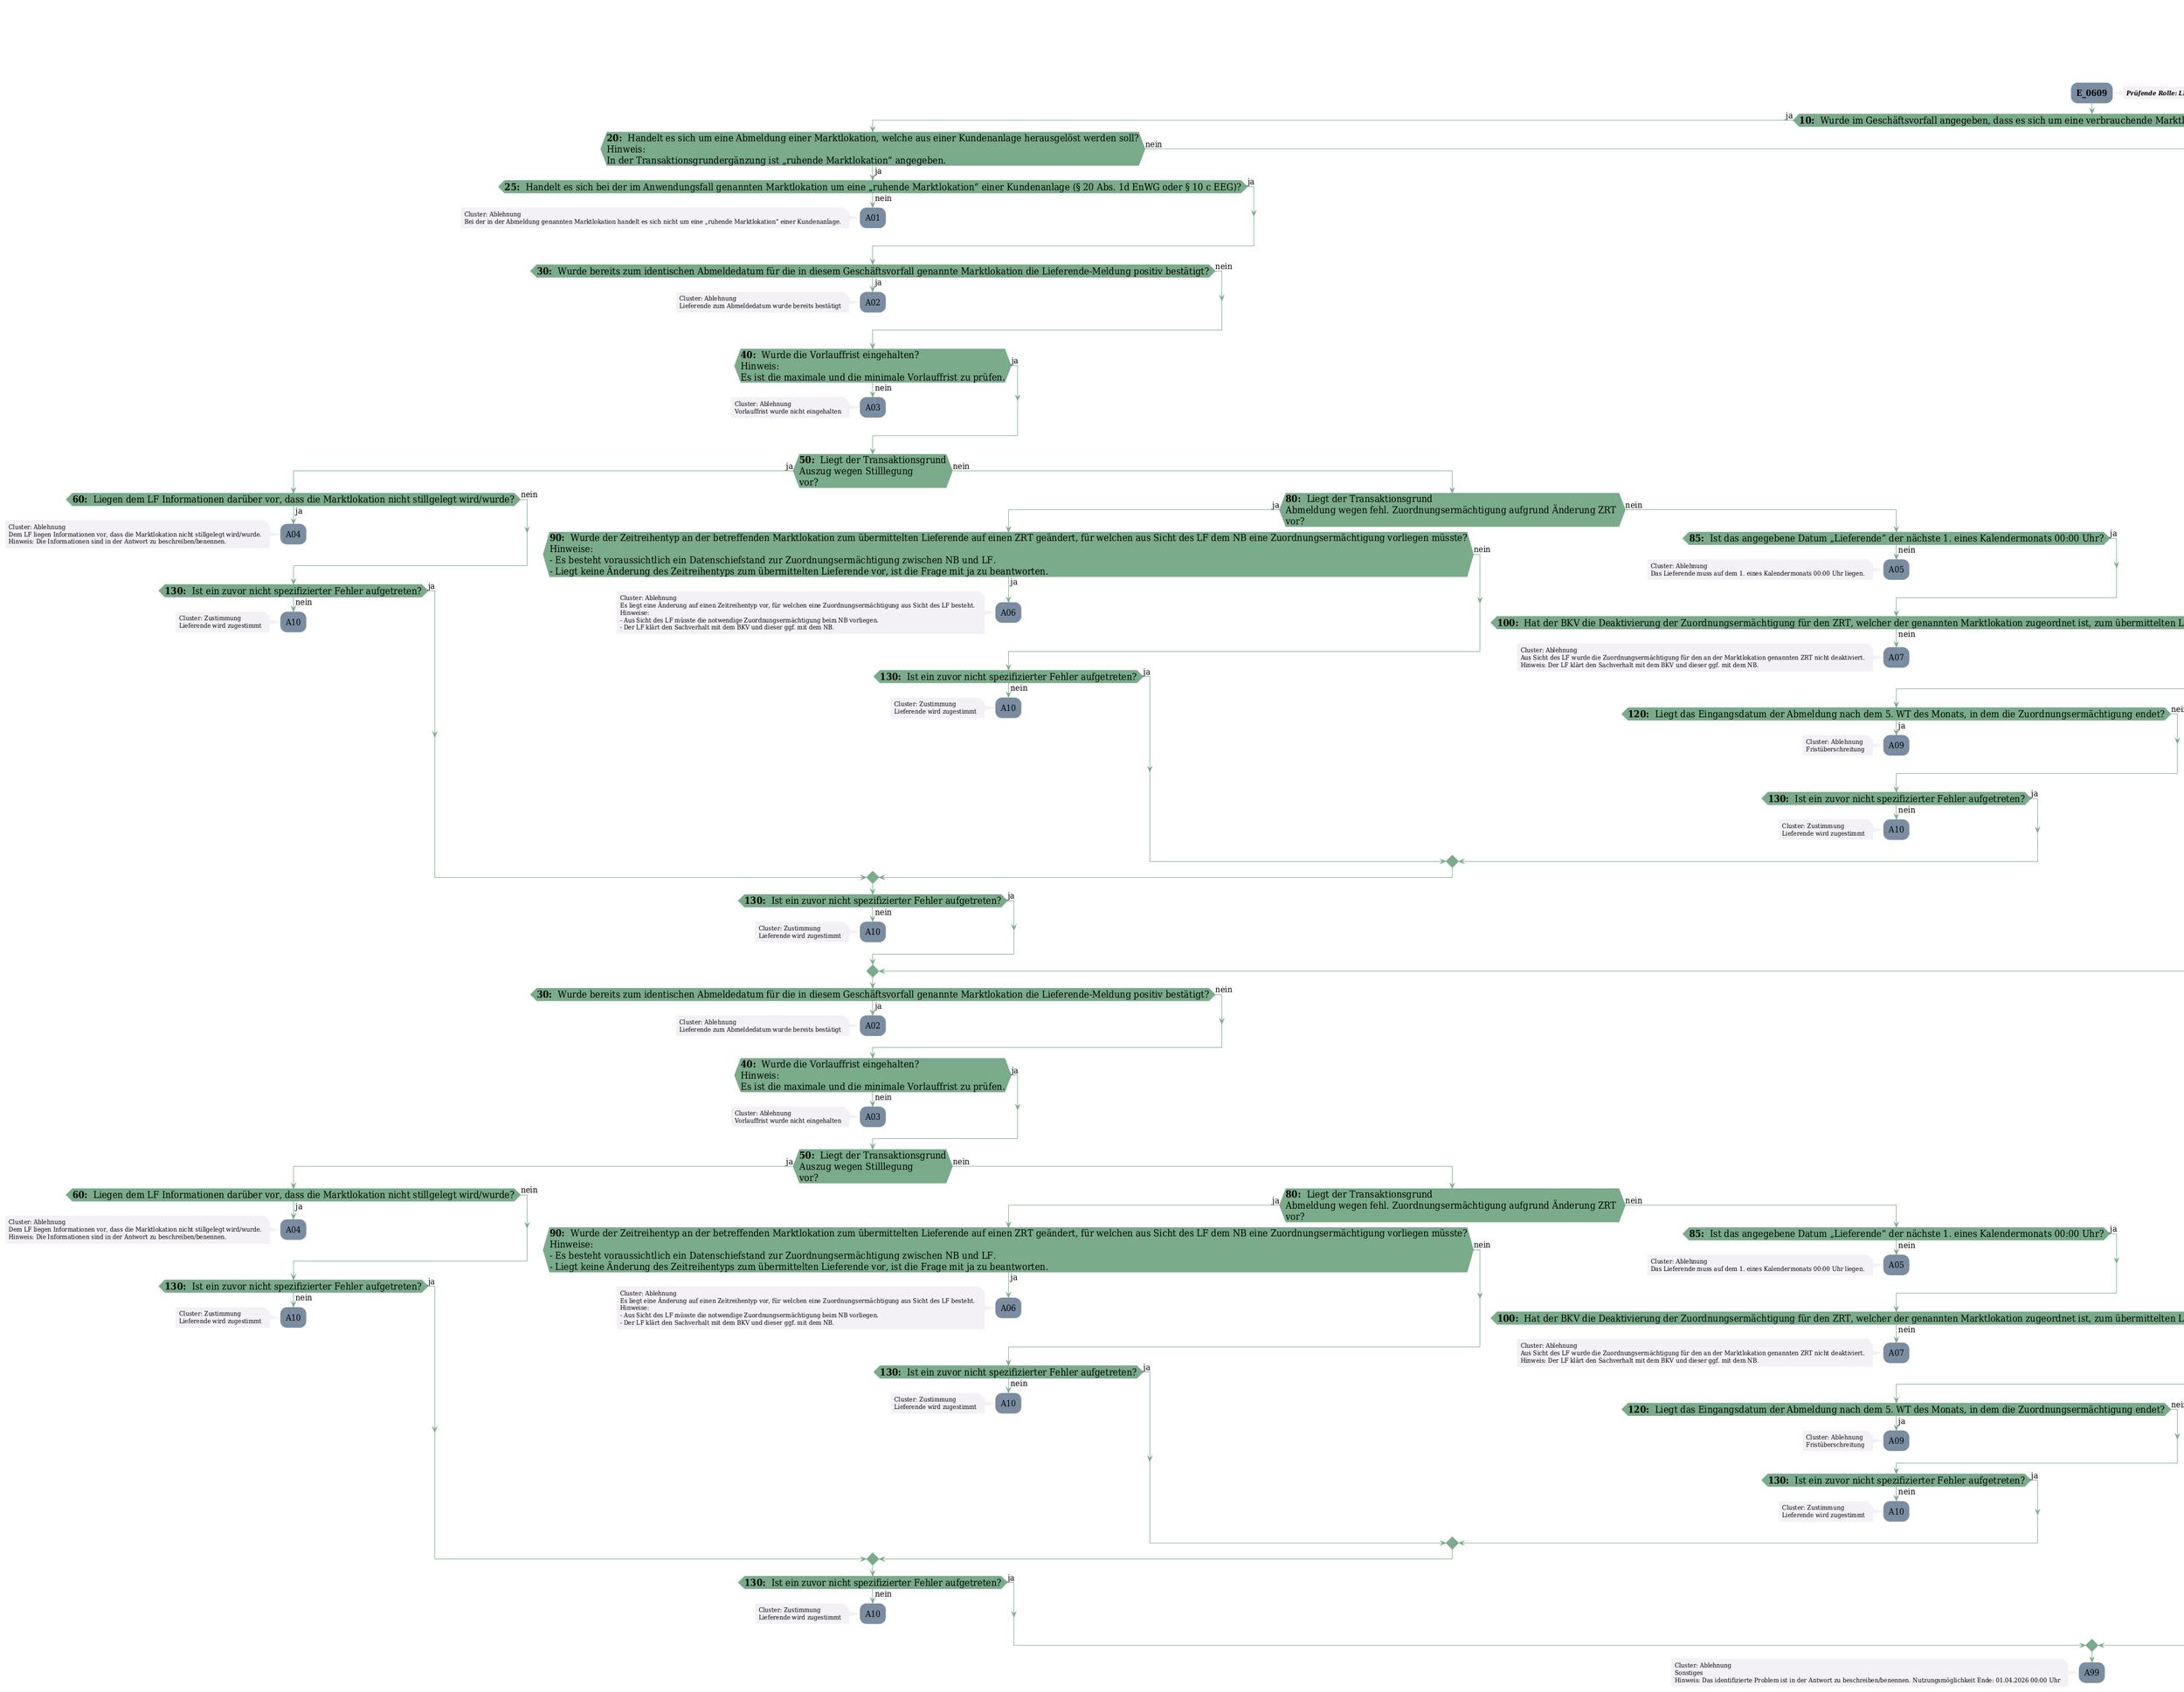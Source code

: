 @startuml
skinparam Shadowing false
skinparam NoteBorderColor #f3f1f6
skinparam NoteBackgroundColor #f3f1f6
skinparam NoteFontSize 12
skinparam ActivityBorderColor none
skinparam ActivityBackgroundColor #7a8da1
skinparam ActivityFontSize 16
skinparam ArrowColor #7aab8a
skinparam ArrowFontSize 16
skinparam ActivityDiamondBackgroundColor #7aab8a
skinparam ActivityDiamondBorderColor #7aab8a
skinparam ActivityDiamondFontSize 18
skinparam defaultFontName DejaVu Serif Condensed
skinparam ActivityEndColor #669580

header
<b>FV2210
2022-12-12
endheader

title
GPKE

6.4.1: AD: Lieferende von NB an LF



end title
:<b>E_0609</b>;
note right
<b><i>Prüfende Rolle: LF
end note

if (<b>10: </b> Wurde im Geschäftsvorfall angegeben, dass es sich um eine verbrauchende Marktlokation oder ruhende Marktlokation handelt?) then (ja)
    if (<b>20: </b> Handelt es sich um eine Abmeldung einer Marktlokation, welche aus einer Kundenanlage herausgelöst werden soll?
Hinweis: 
In der Transaktionsgrundergänzung ist „ruhende Marktlokation“ angegeben.) then (ja)
        if (<b>25: </b> Handelt es sich bei der im Anwendungsfall genannten Marktlokation um eine „ruhende Marktlokation“ einer Kundenanlage (§ 20 Abs. 1d EnWG oder § 10 c EEG&#41;?) then (ja)
        else (nein)
            :A01;
            note left
                Cluster: Ablehnung
                Bei der in der Abmeldung genannten Marktlokation handelt es sich nicht um eine „ruhende Marktlokation“ einer Kundenanlage.
            endnote
            kill;
        endif
        if (<b>30: </b> Wurde bereits zum identischen Abmeldedatum für die in diesem Geschäftsvorfall genannte Marktlokation die Lieferende-Meldung positiv bestätigt?) then (ja)
            :A02;
            note left
                Cluster: Ablehnung
                Lieferende zum Abmeldedatum wurde bereits bestätigt
            endnote
            kill;
        else (nein)
        endif
        if (<b>40: </b> Wurde die Vorlauffrist eingehalten?
Hinweis: 
Es ist die maximale und die minimale Vorlauffrist zu prüfen.) then (ja)
        else (nein)
            :A03;
            note left
                Cluster: Ablehnung
                Vorlauffrist wurde nicht eingehalten
            endnote
            kill;
        endif
        if (<b>50: </b> Liegt der Transaktionsgrund
Auszug wegen Stilllegung
vor?) then (ja)
            if (<b>60: </b> Liegen dem LF Informationen darüber vor, dass die Marktlokation nicht stillgelegt wird/wurde?) then (ja)
                :A04;
                note left
                    Cluster: Ablehnung
                    Dem LF liegen Informationen vor, dass die Marktlokation nicht stillgelegt wird/wurde.
                    Hinweis: Die Informationen sind in der Antwort zu beschreiben/benennen.
                endnote
                kill;
            else (nein)
            endif
            if (<b>130: </b> Ist ein zuvor nicht spezifizierter Fehler aufgetreten?) then (ja)
            else (nein)
                :A10;
                note left
                    Cluster: Zustimmung
                    Lieferende wird zugestimmt
                endnote
                kill;
            endif
        else (nein)
            if (<b>80: </b> Liegt der Transaktionsgrund 
Abmeldung wegen fehl. Zuordnungsermächtigung aufgrund Änderung ZRT 
vor?) then (ja)
                if (<b>90: </b> Wurde der Zeitreihentyp an der betreffenden Marktlokation zum übermittelten Lieferende auf einen ZRT geändert, für welchen aus Sicht des LF dem NB eine Zuordnungsermächtigung vorliegen müsste?
Hinweise: 
- Es besteht voraussichtlich ein Datenschiefstand zur Zuordnungsermächtigung zwischen NB und LF.
- Liegt keine Änderung des Zeitreihentyps zum übermittelten Lieferende vor, ist die Frage mit ja zu beantworten.) then (ja)
                    :A06;
                    note left
                        Cluster: Ablehnung
                        Es liegt eine Änderung auf einen Zeitreihentyp vor, für welchen eine Zuordnungsermächtigung aus Sicht des LF besteht. 
                        Hinweise:
                        - Aus Sicht des LF müsste die notwendige Zuordnungsermächtigung beim NB vorliegen.
                        - Der LF klärt den Sachverhalt mit dem BKV und dieser ggf. mit dem NB.
                    endnote
                    kill;
                else (nein)
                endif
                if (<b>130: </b> Ist ein zuvor nicht spezifizierter Fehler aufgetreten?) then (ja)
                else (nein)
                    :A10;
                    note left
                        Cluster: Zustimmung
                        Lieferende wird zugestimmt
                    endnote
                    kill;
                endif
            else (nein)
                if (<b>85: </b> Ist das angegebene Datum „Lieferende“ der nächste 1. eines Kalendermonats 00:00 Uhr?) then (ja)
                else (nein)
                    :A05;
                    note left
                        Cluster: Ablehnung
                        Das Lieferende muss auf dem 1. eines Kalendermonats 00:00 Uhr liegen.
                    endnote
                    kill;
                endif
                if (<b>100: </b> Hat der BKV die Deaktivierung der Zuordnungsermächtigung für den ZRT, welcher der genannten Marktlokation zugeordnet ist, zum übermittelten Lieferende vorgenommen?) then (ja)
                else (nein)
                    :A07;
                    note left
                        Cluster: Ablehnung
                        Aus Sicht des LF wurde die Zuordnungsermächtigung für den an der Marktlokation genannten ZRT nicht deaktiviert.
                        Hinweis: Der LF klärt den Sachverhalt mit dem BKV und dieser ggf. mit dem NB.
                    endnote
                    kill;
                endif
                if (<b>120: </b> Liegt das Eingangsdatum der Abmeldung nach dem 5. WT des Monats, in dem die Zuordnungsermächtigung endet?) then (ja)
                    :A09;
                    note left
                        Cluster: Ablehnung 
                        Fristüberschreitung
                    endnote
                    kill;
                else (nein)
                endif
                if (<b>130: </b> Ist ein zuvor nicht spezifizierter Fehler aufgetreten?) then (ja)
                else (nein)
                    :A10;
                    note left
                        Cluster: Zustimmung
                        Lieferende wird zugestimmt
                    endnote
                    kill;
                endif
            endif
        endif
        if (<b>130: </b> Ist ein zuvor nicht spezifizierter Fehler aufgetreten?) then (ja)
        else (nein)
            :A10;
            note left
                Cluster: Zustimmung
                Lieferende wird zugestimmt
            endnote
            kill;
        endif
    else (nein)
    endif
    if (<b>30: </b> Wurde bereits zum identischen Abmeldedatum für die in diesem Geschäftsvorfall genannte Marktlokation die Lieferende-Meldung positiv bestätigt?) then (ja)
        :A02;
        note left
            Cluster: Ablehnung
            Lieferende zum Abmeldedatum wurde bereits bestätigt
        endnote
        kill;
    else (nein)
    endif
    if (<b>40: </b> Wurde die Vorlauffrist eingehalten?
Hinweis: 
Es ist die maximale und die minimale Vorlauffrist zu prüfen.) then (ja)
    else (nein)
        :A03;
        note left
            Cluster: Ablehnung
            Vorlauffrist wurde nicht eingehalten
        endnote
        kill;
    endif
    if (<b>50: </b> Liegt der Transaktionsgrund
Auszug wegen Stilllegung
vor?) then (ja)
        if (<b>60: </b> Liegen dem LF Informationen darüber vor, dass die Marktlokation nicht stillgelegt wird/wurde?) then (ja)
            :A04;
            note left
                Cluster: Ablehnung
                Dem LF liegen Informationen vor, dass die Marktlokation nicht stillgelegt wird/wurde.
                Hinweis: Die Informationen sind in der Antwort zu beschreiben/benennen.
            endnote
            kill;
        else (nein)
        endif
        if (<b>130: </b> Ist ein zuvor nicht spezifizierter Fehler aufgetreten?) then (ja)
        else (nein)
            :A10;
            note left
                Cluster: Zustimmung
                Lieferende wird zugestimmt
            endnote
            kill;
        endif
    else (nein)
        if (<b>80: </b> Liegt der Transaktionsgrund 
Abmeldung wegen fehl. Zuordnungsermächtigung aufgrund Änderung ZRT 
vor?) then (ja)
            if (<b>90: </b> Wurde der Zeitreihentyp an der betreffenden Marktlokation zum übermittelten Lieferende auf einen ZRT geändert, für welchen aus Sicht des LF dem NB eine Zuordnungsermächtigung vorliegen müsste?
Hinweise: 
- Es besteht voraussichtlich ein Datenschiefstand zur Zuordnungsermächtigung zwischen NB und LF.
- Liegt keine Änderung des Zeitreihentyps zum übermittelten Lieferende vor, ist die Frage mit ja zu beantworten.) then (ja)
                :A06;
                note left
                    Cluster: Ablehnung
                    Es liegt eine Änderung auf einen Zeitreihentyp vor, für welchen eine Zuordnungsermächtigung aus Sicht des LF besteht. 
                    Hinweise:
                    - Aus Sicht des LF müsste die notwendige Zuordnungsermächtigung beim NB vorliegen.
                    - Der LF klärt den Sachverhalt mit dem BKV und dieser ggf. mit dem NB.
                endnote
                kill;
            else (nein)
            endif
            if (<b>130: </b> Ist ein zuvor nicht spezifizierter Fehler aufgetreten?) then (ja)
            else (nein)
                :A10;
                note left
                    Cluster: Zustimmung
                    Lieferende wird zugestimmt
                endnote
                kill;
            endif
        else (nein)
            if (<b>85: </b> Ist das angegebene Datum „Lieferende“ der nächste 1. eines Kalendermonats 00:00 Uhr?) then (ja)
            else (nein)
                :A05;
                note left
                    Cluster: Ablehnung
                    Das Lieferende muss auf dem 1. eines Kalendermonats 00:00 Uhr liegen.
                endnote
                kill;
            endif
            if (<b>100: </b> Hat der BKV die Deaktivierung der Zuordnungsermächtigung für den ZRT, welcher der genannten Marktlokation zugeordnet ist, zum übermittelten Lieferende vorgenommen?) then (ja)
            else (nein)
                :A07;
                note left
                    Cluster: Ablehnung
                    Aus Sicht des LF wurde die Zuordnungsermächtigung für den an der Marktlokation genannten ZRT nicht deaktiviert.
                    Hinweis: Der LF klärt den Sachverhalt mit dem BKV und dieser ggf. mit dem NB.
                endnote
                kill;
            endif
            if (<b>120: </b> Liegt das Eingangsdatum der Abmeldung nach dem 5. WT des Monats, in dem die Zuordnungsermächtigung endet?) then (ja)
                :A09;
                note left
                    Cluster: Ablehnung 
                    Fristüberschreitung
                endnote
                kill;
            else (nein)
            endif
            if (<b>130: </b> Ist ein zuvor nicht spezifizierter Fehler aufgetreten?) then (ja)
            else (nein)
                :A10;
                note left
                    Cluster: Zustimmung
                    Lieferende wird zugestimmt
                endnote
                kill;
            endif
        endif
    endif
    if (<b>130: </b> Ist ein zuvor nicht spezifizierter Fehler aufgetreten?) then (ja)
    else (nein)
        :A10;
        note left
            Cluster: Zustimmung
            Lieferende wird zugestimmt
        endnote
        kill;
    endif
else (nein)
    if (<b>510: </b> Wurde bereits zum identischen Abmeldedatum für die in diesem Geschäftsvorfall genannte Marktlokation bzw. Tranche die Lieferende-Meldung positiv bestätigt?) then (ja)
        :A21;
        note left
            Cluster: Ablehnung
            Lieferende zum Abmeldedatum wurde bereits bestätigt
        endnote
        kill;
    else (nein)
    endif
    if (<b>520: </b> Wurde die Vorlauffrist eingehalten? 
Hinweis: 
Es ist die maximale und die minimale Vorlauffrist zu prüfen.) then (ja)
    else (nein)
        :A22;
        note left
            Cluster: Ablehnung
            Vorlauffrist wurde nicht eingehalten
        endnote
        kill;
    endif
    if (<b>530: </b> Liegt der Transaktionsgrund Stilllegung vor?) then (ja)
        if (<b>540: </b> Liegen dem LF Informationen darüber vor, dass die Marktlokation bzw. Tranche nicht stillgelegt wird/wurde?) then (ja)
            :A23;
            note left
                Cluster: Ablehnung
                Dem LF liegen Informationen vor, dass die Marktlokation bzw. Tranche nicht stillgelegt wird/wurde.
                Hinweis: Die Informationen sind in der Antwort zu beschreiben/benennen.
            endnote
            kill;
        else (nein)
        endif
        if (<b>610: </b> Ist ein zuvor nicht spezifizierter Fehler aufgetreten?) then (ja)
        else (nein)
            :A29;
            note left
                Cluster: Zustimmung
                Lieferende wird zugestimmt
            endnote
            kill;
        endif
    else (nein)
        if (<b>560: </b> Liegt der Transaktionsgrund 
Abmeldung wegen fehl. Zuordnungsermächtigung aufgrund Änderung ZRT vor?) then (ja)
            if (<b>570: </b> Wurde der Zeitreihentyp zum übermittelten Lieferende an der betreffenden Marktlokation bzw. Tranche auf einen ZRT geändert, für welchen aus Sicht des LF dem NB eine Zuordnungsermächtigung vorliegen müsste?
Hinweise:
- Es besteht voraussichtlich ein Datenschiefstand zur Zuordnungsermächtigung zwischen NB und LF.
- Liegt keine Änderung des Zeitreihentyps zum übermittelten Lieferende vor, ist die Frage mit ja zu beantworten.) then (ja)
                :A25;
                note left
                    Cluster: Ablehnung
                    Es liegt eine Änderung auf einen Zeitreihentyp vor, für welchen eine Zuordnungsermächtigung aus Sicht des LF besteht. 
                    Hinweise:
                    - Aus Sicht des LF müsste die notwendige Zuordnungsermächtigung beim NB vorliegen.
                    - Der LF klärt den Sachverhalt mit dem BKV und dieser ggf. mit dem NB.
                endnote
                kill;
            else (nein)
            endif
            if (<b>610: </b> Ist ein zuvor nicht spezifizierter Fehler aufgetreten?) then (ja)
            else (nein)
                :A29;
                note left
                    Cluster: Zustimmung
                    Lieferende wird zugestimmt
                endnote
                kill;
            endif
        else (nein)
            if (<b>565: </b> Ist das angegebene Datum „Lieferende“ der nächste 1. eines Kalendermonats 00:00 Uhr?) then (ja)
            else (nein)
                :A24;
                note left
                    Cluster: Ablehnung
                    Das Lieferende muss auf dem 1. eines Kalendermonats 00:00 Uhr liegen.
                endnote
                kill;
            endif
            if (<b>580: </b> Hat der BKV die Deaktivierung der Zuordnungsermächtigung für den ZRT, welcher der genannten Marktlokation bzw. Tranche zugeordnet ist, zum übermittelten Lieferende vorgenommen?) then (ja)
            else (nein)
                :A26;
                note left
                    Cluster: Ablehnung
                    Aus Sicht des LF wurde die Zuordnungsermächtigung für den an der Marktlokation bzw. Tranche genannten ZRT nicht deaktiviert.
                    Hinweis: Der LF klärt den Sachverhalt mit dem BKV und dieser ggf. mit dem NB
                endnote
                kill;
            endif
            if (<b>600: </b> Liegt das Eingangsdatum der Abmeldung nach dem 5. WT des Monats, in dem die Zuordnungsermächtigung endet?) then (ja)
                :A28;
                note left
                    Cluster: Ablehnung 
                    Fristüberschreitung
                endnote
                kill;
            else (nein)
            endif
            if (<b>610: </b> Ist ein zuvor nicht spezifizierter Fehler aufgetreten?) then (ja)
            else (nein)
                :A29;
                note left
                    Cluster: Zustimmung
                    Lieferende wird zugestimmt
                endnote
                kill;
            endif
        endif
    endif
    if (<b>610: </b> Ist ein zuvor nicht spezifizierter Fehler aufgetreten?) then (ja)
    else (nein)
        :A29;
        note left
            Cluster: Zustimmung
            Lieferende wird zugestimmt
        endnote
        kill;
    endif
endif
:A99;
note left
    Cluster: Ablehnung
    Sonstiges 
    Hinweis: Das identifizierte Problem ist in der Antwort zu beschreiben/benennen. Nutzungsmöglichkeit Ende: 01.04.2026 00:00 Uhr
endnote
kill;

@enduml
